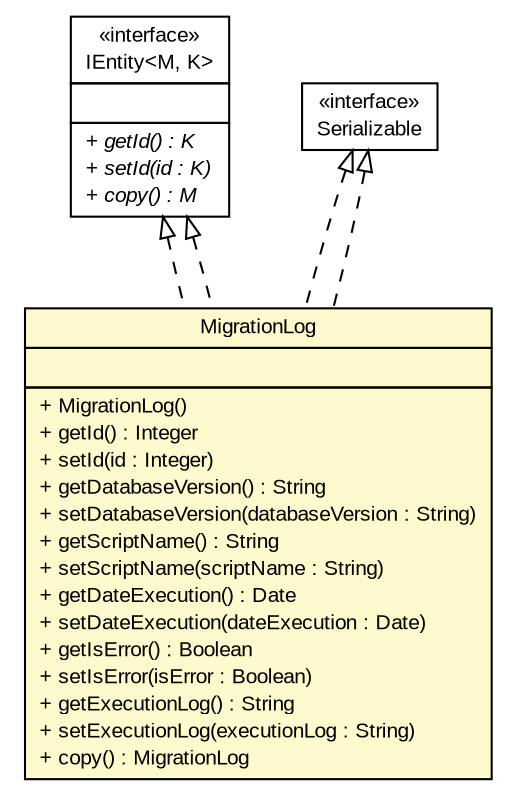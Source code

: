 #!/usr/local/bin/dot
#
# Class diagram 
# Generated by UMLGraph version R5_6-24-gf6e263 (http://www.umlgraph.org/)
#

digraph G {
	edge [fontname="arial",fontsize=10,labelfontname="arial",labelfontsize=10];
	node [fontname="arial",fontsize=10,shape=plaintext];
	nodesep=0.25;
	ranksep=0.5;
	// gov.sandia.cf.model.IEntity<M, K>
	c236631 [label=<<table title="gov.sandia.cf.model.IEntity" border="0" cellborder="1" cellspacing="0" cellpadding="2" port="p" href="./IEntity.html">
		<tr><td><table border="0" cellspacing="0" cellpadding="1">
<tr><td align="center" balign="center"> &#171;interface&#187; </td></tr>
<tr><td align="center" balign="center"> IEntity&lt;M, K&gt; </td></tr>
		</table></td></tr>
		<tr><td><table border="0" cellspacing="0" cellpadding="1">
<tr><td align="left" balign="left">  </td></tr>
		</table></td></tr>
		<tr><td><table border="0" cellspacing="0" cellpadding="1">
<tr><td align="left" balign="left"><font face="arial italic" point-size="10.0"> + getId() : K </font></td></tr>
<tr><td align="left" balign="left"><font face="arial italic" point-size="10.0"> + setId(id : K) </font></td></tr>
<tr><td align="left" balign="left"><font face="arial italic" point-size="10.0"> + copy() : M </font></td></tr>
		</table></td></tr>
		</table>>, URL="./IEntity.html", fontname="arial", fontcolor="black", fontsize=10.0];
	// gov.sandia.cf.model.MigrationLog
	c236641 [label=<<table title="gov.sandia.cf.model.MigrationLog" border="0" cellborder="1" cellspacing="0" cellpadding="2" port="p" bgcolor="lemonChiffon" href="./MigrationLog.html">
		<tr><td><table border="0" cellspacing="0" cellpadding="1">
<tr><td align="center" balign="center"> MigrationLog </td></tr>
		</table></td></tr>
		<tr><td><table border="0" cellspacing="0" cellpadding="1">
<tr><td align="left" balign="left">  </td></tr>
		</table></td></tr>
		<tr><td><table border="0" cellspacing="0" cellpadding="1">
<tr><td align="left" balign="left"> + MigrationLog() </td></tr>
<tr><td align="left" balign="left"> + getId() : Integer </td></tr>
<tr><td align="left" balign="left"> + setId(id : Integer) </td></tr>
<tr><td align="left" balign="left"> + getDatabaseVersion() : String </td></tr>
<tr><td align="left" balign="left"> + setDatabaseVersion(databaseVersion : String) </td></tr>
<tr><td align="left" balign="left"> + getScriptName() : String </td></tr>
<tr><td align="left" balign="left"> + setScriptName(scriptName : String) </td></tr>
<tr><td align="left" balign="left"> + getDateExecution() : Date </td></tr>
<tr><td align="left" balign="left"> + setDateExecution(dateExecution : Date) </td></tr>
<tr><td align="left" balign="left"> + getIsError() : Boolean </td></tr>
<tr><td align="left" balign="left"> + setIsError(isError : Boolean) </td></tr>
<tr><td align="left" balign="left"> + getExecutionLog() : String </td></tr>
<tr><td align="left" balign="left"> + setExecutionLog(executionLog : String) </td></tr>
<tr><td align="left" balign="left"> + copy() : MigrationLog </td></tr>
		</table></td></tr>
		</table>>, URL="./MigrationLog.html", fontname="arial", fontcolor="black", fontsize=10.0];
	//gov.sandia.cf.model.MigrationLog implements java.io.Serializable
	c236984:p -> c236641:p [dir=back,arrowtail=empty,style=dashed];
	//gov.sandia.cf.model.MigrationLog implements gov.sandia.cf.model.IEntity<M, K>
	c236631:p -> c236641:p [dir=back,arrowtail=empty,style=dashed];
	//gov.sandia.cf.model.MigrationLog implements java.io.Serializable
	c236984:p -> c236641:p [dir=back,arrowtail=empty,style=dashed];
	//gov.sandia.cf.model.MigrationLog implements gov.sandia.cf.model.IEntity<M, K>
	c236631:p -> c236641:p [dir=back,arrowtail=empty,style=dashed];
	// java.io.Serializable
	c236984 [label=<<table title="java.io.Serializable" border="0" cellborder="1" cellspacing="0" cellpadding="2" port="p" href="http://java.sun.com/j2se/1.4.2/docs/api/java/io/Serializable.html">
		<tr><td><table border="0" cellspacing="0" cellpadding="1">
<tr><td align="center" balign="center"> &#171;interface&#187; </td></tr>
<tr><td align="center" balign="center"> Serializable </td></tr>
		</table></td></tr>
		</table>>, URL="http://java.sun.com/j2se/1.4.2/docs/api/java/io/Serializable.html", fontname="arial", fontcolor="black", fontsize=10.0];
}

